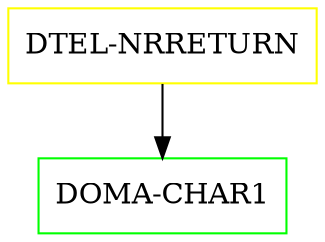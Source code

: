 digraph G {
  "DTEL-NRRETURN" [shape=box,color=yellow];
  "DOMA-CHAR1" [shape=box,color=green,URL="./DOMA_CHAR1.html"];
  "DTEL-NRRETURN" -> "DOMA-CHAR1";
}
